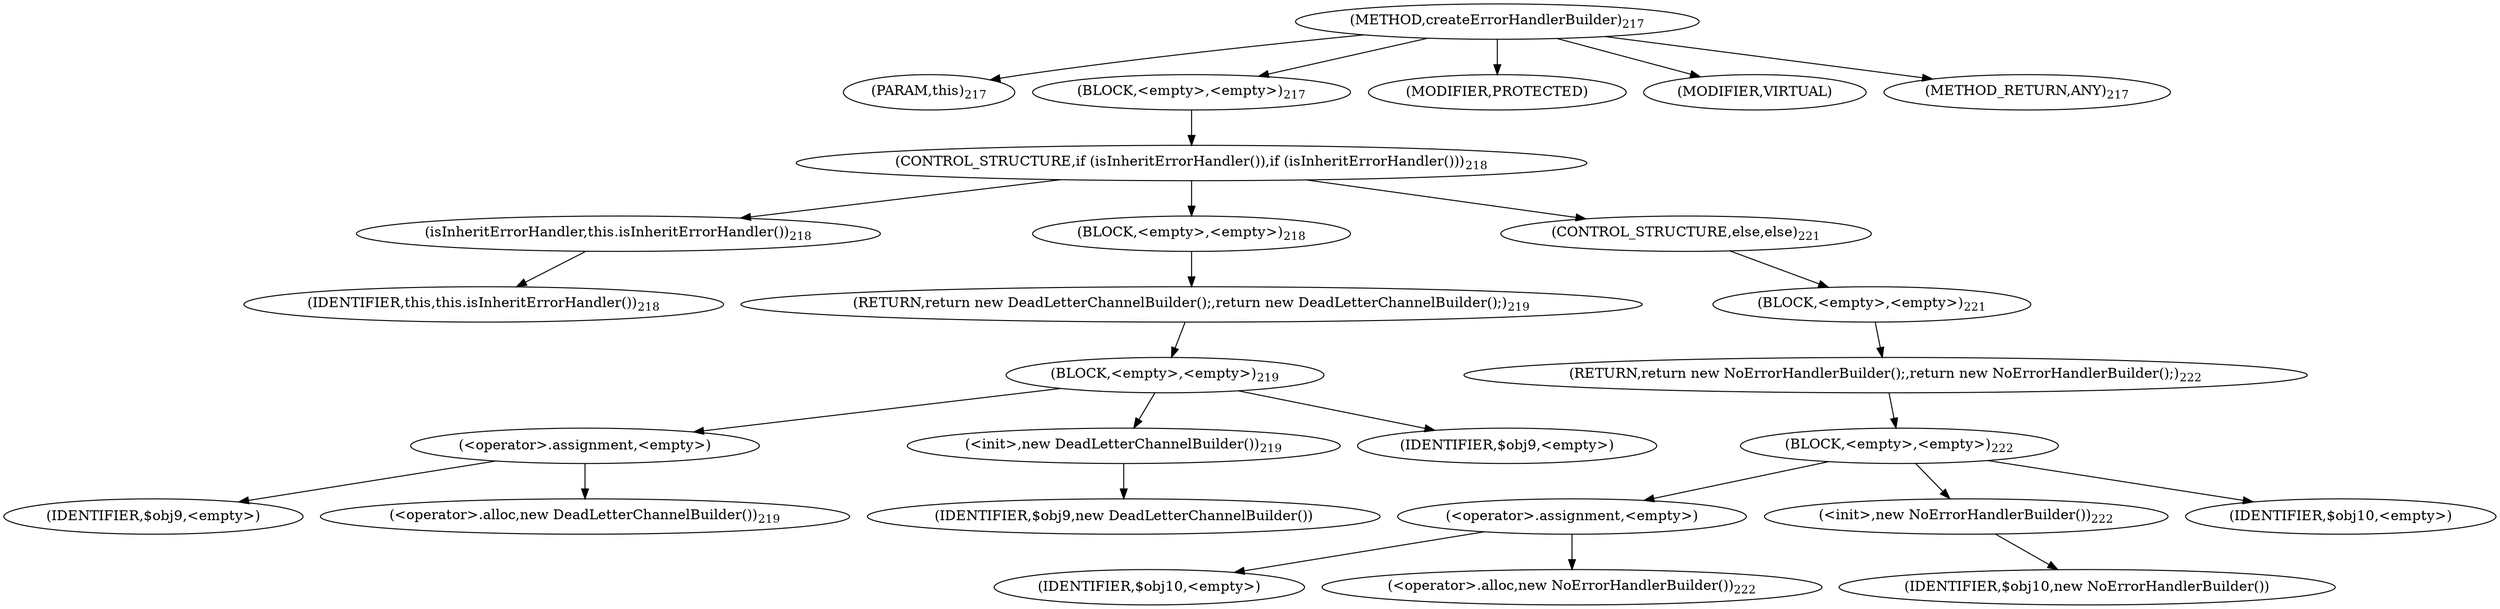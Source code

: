 digraph "createErrorHandlerBuilder" {  
"523" [label = <(METHOD,createErrorHandlerBuilder)<SUB>217</SUB>> ]
"27" [label = <(PARAM,this)<SUB>217</SUB>> ]
"524" [label = <(BLOCK,&lt;empty&gt;,&lt;empty&gt;)<SUB>217</SUB>> ]
"525" [label = <(CONTROL_STRUCTURE,if (isInheritErrorHandler()),if (isInheritErrorHandler()))<SUB>218</SUB>> ]
"526" [label = <(isInheritErrorHandler,this.isInheritErrorHandler())<SUB>218</SUB>> ]
"26" [label = <(IDENTIFIER,this,this.isInheritErrorHandler())<SUB>218</SUB>> ]
"527" [label = <(BLOCK,&lt;empty&gt;,&lt;empty&gt;)<SUB>218</SUB>> ]
"528" [label = <(RETURN,return new DeadLetterChannelBuilder();,return new DeadLetterChannelBuilder();)<SUB>219</SUB>> ]
"529" [label = <(BLOCK,&lt;empty&gt;,&lt;empty&gt;)<SUB>219</SUB>> ]
"530" [label = <(&lt;operator&gt;.assignment,&lt;empty&gt;)> ]
"531" [label = <(IDENTIFIER,$obj9,&lt;empty&gt;)> ]
"532" [label = <(&lt;operator&gt;.alloc,new DeadLetterChannelBuilder())<SUB>219</SUB>> ]
"533" [label = <(&lt;init&gt;,new DeadLetterChannelBuilder())<SUB>219</SUB>> ]
"534" [label = <(IDENTIFIER,$obj9,new DeadLetterChannelBuilder())> ]
"535" [label = <(IDENTIFIER,$obj9,&lt;empty&gt;)> ]
"536" [label = <(CONTROL_STRUCTURE,else,else)<SUB>221</SUB>> ]
"537" [label = <(BLOCK,&lt;empty&gt;,&lt;empty&gt;)<SUB>221</SUB>> ]
"538" [label = <(RETURN,return new NoErrorHandlerBuilder();,return new NoErrorHandlerBuilder();)<SUB>222</SUB>> ]
"539" [label = <(BLOCK,&lt;empty&gt;,&lt;empty&gt;)<SUB>222</SUB>> ]
"540" [label = <(&lt;operator&gt;.assignment,&lt;empty&gt;)> ]
"541" [label = <(IDENTIFIER,$obj10,&lt;empty&gt;)> ]
"542" [label = <(&lt;operator&gt;.alloc,new NoErrorHandlerBuilder())<SUB>222</SUB>> ]
"543" [label = <(&lt;init&gt;,new NoErrorHandlerBuilder())<SUB>222</SUB>> ]
"544" [label = <(IDENTIFIER,$obj10,new NoErrorHandlerBuilder())> ]
"545" [label = <(IDENTIFIER,$obj10,&lt;empty&gt;)> ]
"546" [label = <(MODIFIER,PROTECTED)> ]
"547" [label = <(MODIFIER,VIRTUAL)> ]
"548" [label = <(METHOD_RETURN,ANY)<SUB>217</SUB>> ]
  "523" -> "27" 
  "523" -> "524" 
  "523" -> "546" 
  "523" -> "547" 
  "523" -> "548" 
  "524" -> "525" 
  "525" -> "526" 
  "525" -> "527" 
  "525" -> "536" 
  "526" -> "26" 
  "527" -> "528" 
  "528" -> "529" 
  "529" -> "530" 
  "529" -> "533" 
  "529" -> "535" 
  "530" -> "531" 
  "530" -> "532" 
  "533" -> "534" 
  "536" -> "537" 
  "537" -> "538" 
  "538" -> "539" 
  "539" -> "540" 
  "539" -> "543" 
  "539" -> "545" 
  "540" -> "541" 
  "540" -> "542" 
  "543" -> "544" 
}
